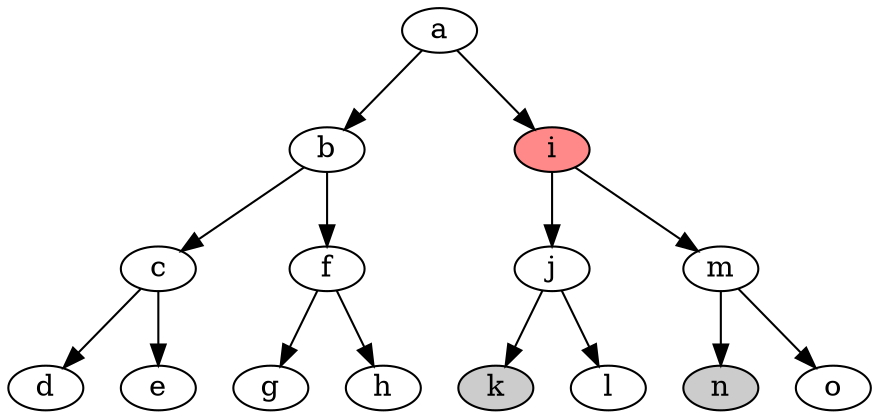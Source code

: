 digraph LCA {
	node [height="0.2", width="0.5", margin="0"];
//	graph [rankdir=LR];

	a -> b;
	b -> c;
	c -> d;
	c -> e;
	b -> f;
	f -> g;
	f -> h;
	a -> i;
	i -> j;
	j -> k;
	j -> l;
	i -> m;
	m -> n;
	m -> o;

	k [style = "filled", fillcolor = "#cccccc"];
	n [style = "filled", fillcolor = "#cccccc"];

	i [style = "filled", fillcolor = "#ff8888"];
}
